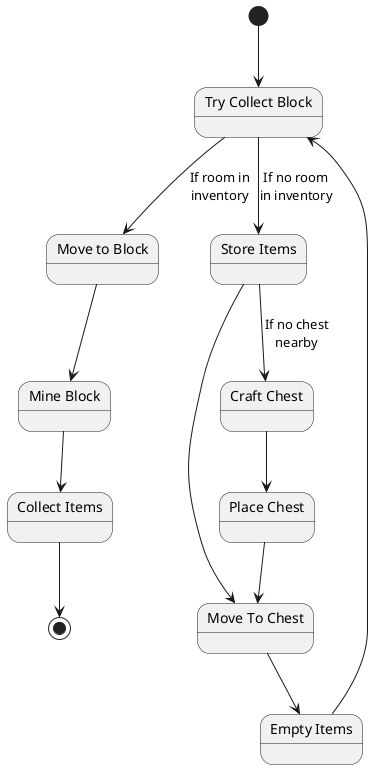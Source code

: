 @startuml "Collect Block"

state "Try Collect Block" as TryCollectBlock
state "Move to Block" as MoveToBlock
state "Mine Block" as MineBlock
state "Collect Items" as CollectItems
state "Store Items" as StoreItems
state "Move To Chest" as MoveToChest
state "Craft Chest" as CraftChest
state "Place Chest" as PlaceChest
state "Empty Items" as EmptyItems

[*] --> TryCollectBlock

TryCollectBlock --> MoveToBlock : If room in\ninventory
MoveToBlock --> MineBlock
MineBlock --> CollectItems
CollectItems --> [*]

TryCollectBlock --> StoreItems : If no room\nin inventory
StoreItems --> CraftChest : If no chest\nnearby
CraftChest --> PlaceChest
PlaceChest --> MoveToChest

StoreItems --> MoveToChest
MoveToChest --> EmptyItems
EmptyItems --> TryCollectBlock

@enduml